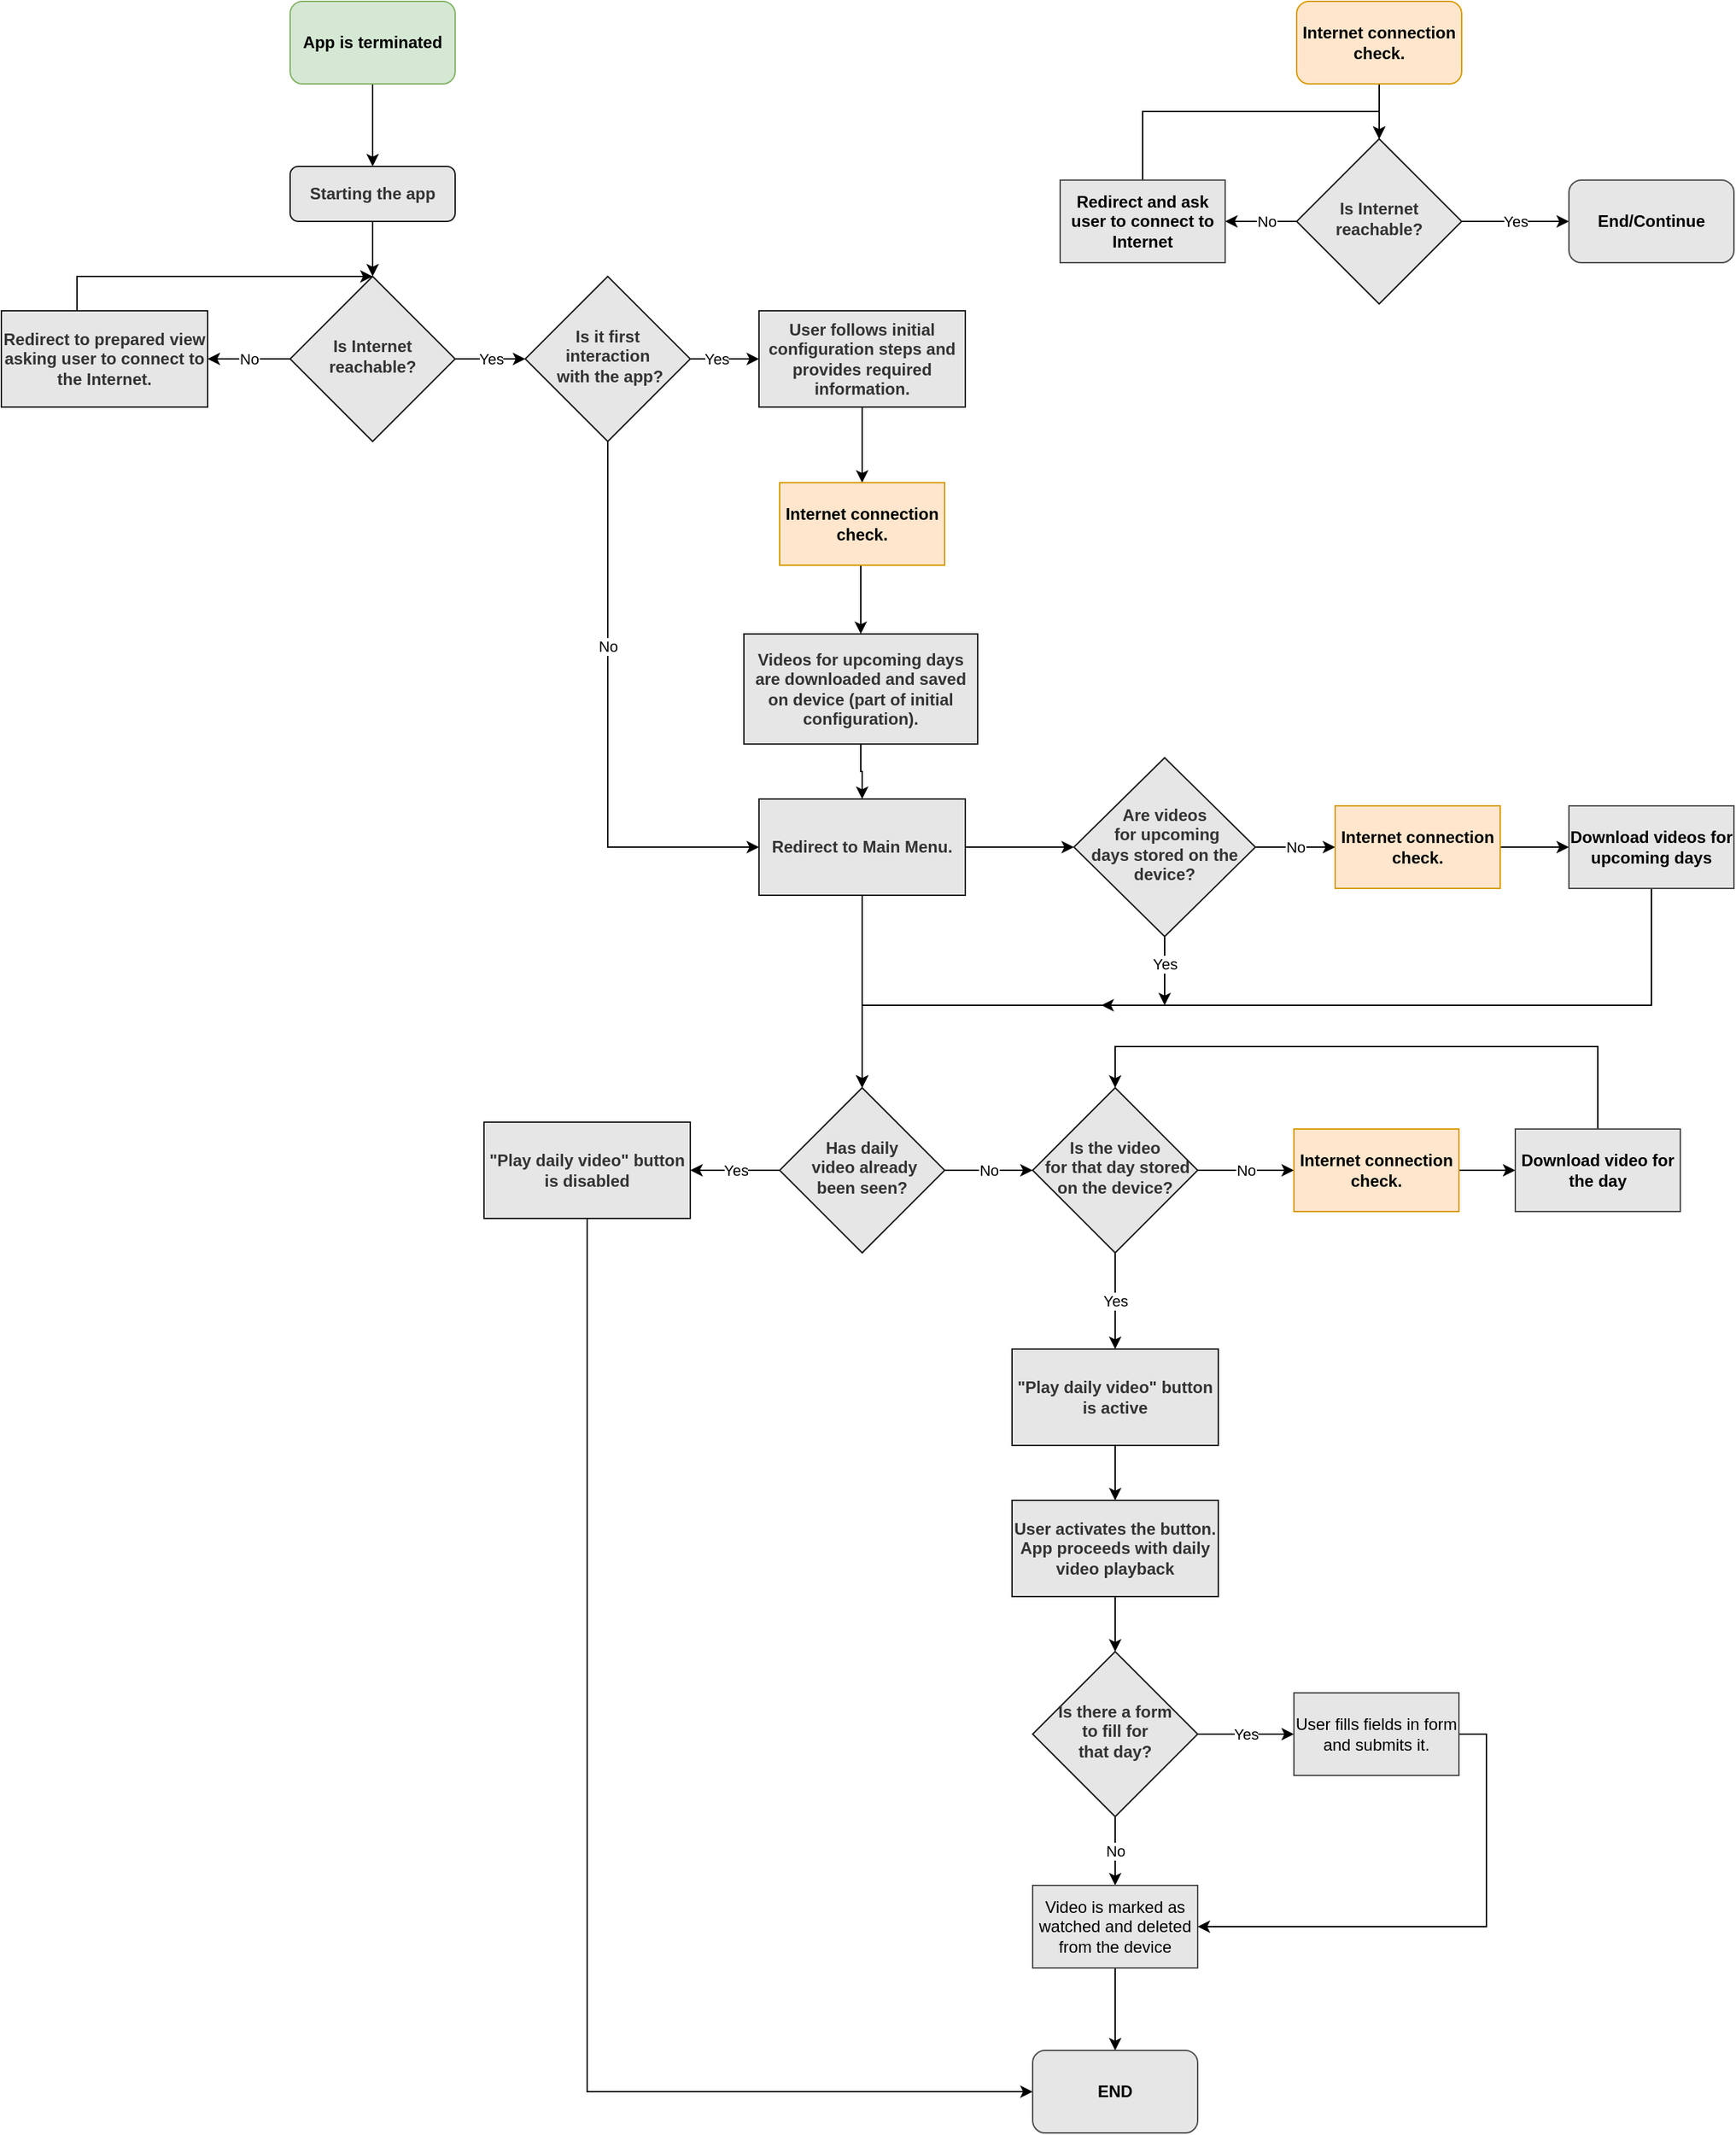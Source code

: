 <mxfile version="15.4.0" type="device"><diagram id="C5RBs43oDa-KdzZeNtuy" name="Page-1"><mxGraphModel dx="595" dy="822" grid="1" gridSize="10" guides="1" tooltips="1" connect="1" arrows="1" fold="1" page="1" pageScale="1" pageWidth="827" pageHeight="1169" math="0" shadow="0"><root><mxCell id="WIyWlLk6GJQsqaUBKTNV-0"/><mxCell id="WIyWlLk6GJQsqaUBKTNV-1" parent="WIyWlLk6GJQsqaUBKTNV-0"/><mxCell id="ra0XlHa8dURYZp0XqzB4-2" style="edgeStyle=orthogonalEdgeStyle;rounded=0;orthogonalLoop=1;jettySize=auto;html=1;exitX=0.5;exitY=1;exitDx=0;exitDy=0;entryX=0.5;entryY=0;entryDx=0;entryDy=0;" parent="WIyWlLk6GJQsqaUBKTNV-1" source="ra0XlHa8dURYZp0XqzB4-0" target="ra0XlHa8dURYZp0XqzB4-1" edge="1"><mxGeometry relative="1" as="geometry"/></mxCell><mxCell id="ra0XlHa8dURYZp0XqzB4-0" value="&lt;b&gt;App is terminated&lt;/b&gt;" style="rounded=1;whiteSpace=wrap;html=1;fillColor=#d5e8d4;strokeColor=#82b366;" parent="WIyWlLk6GJQsqaUBKTNV-1" vertex="1"><mxGeometry x="1070" width="120" height="60" as="geometry"/></mxCell><mxCell id="ra0XlHa8dURYZp0XqzB4-12" style="edgeStyle=orthogonalEdgeStyle;rounded=0;orthogonalLoop=1;jettySize=auto;html=1;exitX=0.5;exitY=1;exitDx=0;exitDy=0;entryX=0.5;entryY=0;entryDx=0;entryDy=0;" parent="WIyWlLk6GJQsqaUBKTNV-1" source="ra0XlHa8dURYZp0XqzB4-1" target="ra0XlHa8dURYZp0XqzB4-11" edge="1"><mxGeometry relative="1" as="geometry"/></mxCell><mxCell id="ra0XlHa8dURYZp0XqzB4-1" value="&lt;b&gt;Starting the app&lt;/b&gt;" style="rounded=1;whiteSpace=wrap;html=1;fontSize=12;glass=0;strokeWidth=1;shadow=0;fillColor=#E6E6E6;fontColor=#333333;strokeColor=#1A1A1A;" parent="WIyWlLk6GJQsqaUBKTNV-1" vertex="1"><mxGeometry x="1070" y="120" width="120" height="40" as="geometry"/></mxCell><mxCell id="ra0XlHa8dURYZp0XqzB4-13" value="Yes" style="edgeStyle=orthogonalEdgeStyle;rounded=0;orthogonalLoop=1;jettySize=auto;html=1;exitX=1;exitY=0.5;exitDx=0;exitDy=0;entryX=0;entryY=0.5;entryDx=0;entryDy=0;" parent="WIyWlLk6GJQsqaUBKTNV-1" source="ra0XlHa8dURYZp0XqzB4-11" target="ra0XlHa8dURYZp0XqzB4-19" edge="1"><mxGeometry relative="1" as="geometry"><mxPoint x="1300" y="260" as="targetPoint"/></mxGeometry></mxCell><mxCell id="ra0XlHa8dURYZp0XqzB4-14" value="No" style="edgeStyle=orthogonalEdgeStyle;rounded=0;orthogonalLoop=1;jettySize=auto;html=1;exitX=0;exitY=0.5;exitDx=0;exitDy=0;entryX=1;entryY=0.5;entryDx=0;entryDy=0;" parent="WIyWlLk6GJQsqaUBKTNV-1" source="ra0XlHa8dURYZp0XqzB4-11" target="ra0XlHa8dURYZp0XqzB4-15" edge="1"><mxGeometry relative="1" as="geometry"><mxPoint x="950" y="260" as="targetPoint"/></mxGeometry></mxCell><mxCell id="ra0XlHa8dURYZp0XqzB4-11" value="&lt;b&gt;Is Internet reachable?&lt;/b&gt;" style="rhombus;whiteSpace=wrap;html=1;shadow=0;fontFamily=Helvetica;fontSize=12;align=center;strokeWidth=1;spacing=6;spacingTop=-4;fillColor=#E6E6E6;fontColor=#333333;strokeColor=#1A1A1A;" parent="WIyWlLk6GJQsqaUBKTNV-1" vertex="1"><mxGeometry x="1070" y="200" width="120" height="120" as="geometry"/></mxCell><mxCell id="ra0XlHa8dURYZp0XqzB4-18" style="edgeStyle=orthogonalEdgeStyle;rounded=0;orthogonalLoop=1;jettySize=auto;html=1;exitX=0.5;exitY=0;exitDx=0;exitDy=0;entryX=0.5;entryY=0;entryDx=0;entryDy=0;" parent="WIyWlLk6GJQsqaUBKTNV-1" source="ra0XlHa8dURYZp0XqzB4-15" target="ra0XlHa8dURYZp0XqzB4-11" edge="1"><mxGeometry relative="1" as="geometry"><Array as="points"><mxPoint x="915" y="200"/></Array></mxGeometry></mxCell><mxCell id="ra0XlHa8dURYZp0XqzB4-15" value="&lt;b&gt;Redirect to prepared view asking user to connect to the Internet.&lt;br&gt;&lt;/b&gt;" style="rounded=0;whiteSpace=wrap;html=1;fillColor=#E6E6E6;fontColor=#333333;strokeColor=#1A1A1A;" parent="WIyWlLk6GJQsqaUBKTNV-1" vertex="1"><mxGeometry x="860" y="225" width="150" height="70" as="geometry"/></mxCell><mxCell id="ra0XlHa8dURYZp0XqzB4-20" value="Yes" style="edgeStyle=orthogonalEdgeStyle;rounded=0;orthogonalLoop=1;jettySize=auto;html=1;exitX=1;exitY=0.5;exitDx=0;exitDy=0;entryX=0;entryY=0.5;entryDx=0;entryDy=0;" parent="WIyWlLk6GJQsqaUBKTNV-1" source="ra0XlHa8dURYZp0XqzB4-19" target="ra0XlHa8dURYZp0XqzB4-23" edge="1"><mxGeometry x="-0.24" relative="1" as="geometry"><mxPoint x="1451" y="260" as="targetPoint"/><Array as="points"><mxPoint x="1390" y="260"/><mxPoint x="1390" y="260"/></Array><mxPoint as="offset"/></mxGeometry></mxCell><mxCell id="ra0XlHa8dURYZp0XqzB4-21" value="No" style="edgeStyle=orthogonalEdgeStyle;rounded=0;orthogonalLoop=1;jettySize=auto;html=1;exitX=0.5;exitY=1;exitDx=0;exitDy=0;entryX=0;entryY=0.5;entryDx=0;entryDy=0;" parent="WIyWlLk6GJQsqaUBKTNV-1" source="ra0XlHa8dURYZp0XqzB4-19" target="ra0XlHa8dURYZp0XqzB4-46" edge="1"><mxGeometry x="-0.266" relative="1" as="geometry"><mxPoint x="1301" y="400" as="targetPoint"/><mxPoint as="offset"/></mxGeometry></mxCell><mxCell id="ra0XlHa8dURYZp0XqzB4-19" value="&lt;b&gt;Is it first interaction&lt;br&gt;&amp;nbsp;with the app?&lt;/b&gt;" style="rhombus;whiteSpace=wrap;html=1;shadow=0;fontFamily=Helvetica;fontSize=12;align=center;strokeWidth=1;spacing=6;spacingTop=-4;fillColor=#E6E6E6;fontColor=#333333;strokeColor=#1A1A1A;" parent="WIyWlLk6GJQsqaUBKTNV-1" vertex="1"><mxGeometry x="1241" y="200" width="120" height="120" as="geometry"/></mxCell><mxCell id="ra0XlHa8dURYZp0XqzB4-28" style="edgeStyle=orthogonalEdgeStyle;rounded=0;orthogonalLoop=1;jettySize=auto;html=1;exitX=0.5;exitY=1;exitDx=0;exitDy=0;entryX=0.5;entryY=0;entryDx=0;entryDy=0;" parent="WIyWlLk6GJQsqaUBKTNV-1" source="ra0XlHa8dURYZp0XqzB4-23" target="ra0XlHa8dURYZp0XqzB4-81" edge="1"><mxGeometry relative="1" as="geometry"><mxPoint x="1486" y="370" as="targetPoint"/></mxGeometry></mxCell><mxCell id="ra0XlHa8dURYZp0XqzB4-23" value="&lt;b&gt;User follows initial configuration steps and provides required information.&lt;br&gt;&lt;/b&gt;" style="rounded=0;whiteSpace=wrap;html=1;fillColor=#E6E6E6;fontColor=#333333;strokeColor=#1A1A1A;" parent="WIyWlLk6GJQsqaUBKTNV-1" vertex="1"><mxGeometry x="1411" y="225" width="150" height="70" as="geometry"/></mxCell><mxCell id="ra0XlHa8dURYZp0XqzB4-44" style="edgeStyle=orthogonalEdgeStyle;rounded=0;orthogonalLoop=1;jettySize=auto;html=1;exitX=0.5;exitY=1;exitDx=0;exitDy=0;entryX=0.5;entryY=0;entryDx=0;entryDy=0;" parent="WIyWlLk6GJQsqaUBKTNV-1" source="ra0XlHa8dURYZp0XqzB4-25" target="ra0XlHa8dURYZp0XqzB4-46" edge="1"><mxGeometry relative="1" as="geometry"><mxPoint x="1486" y="620" as="targetPoint"/></mxGeometry></mxCell><mxCell id="ra0XlHa8dURYZp0XqzB4-25" value="&lt;b&gt;Videos for upcoming days are downloaded and saved on device (part of initial configuration).&lt;/b&gt;" style="rounded=0;whiteSpace=wrap;html=1;fillColor=#E6E6E6;fontColor=#333333;strokeColor=#1A1A1A;" parent="WIyWlLk6GJQsqaUBKTNV-1" vertex="1"><mxGeometry x="1400" y="460" width="170" height="80" as="geometry"/></mxCell><mxCell id="ra0XlHa8dURYZp0XqzB4-43" style="edgeStyle=orthogonalEdgeStyle;rounded=0;orthogonalLoop=1;jettySize=auto;html=1;exitX=0.5;exitY=1;exitDx=0;exitDy=0;entryX=0.5;entryY=0;entryDx=0;entryDy=0;" parent="WIyWlLk6GJQsqaUBKTNV-1" source="ra0XlHa8dURYZp0XqzB4-40" target="ra0XlHa8dURYZp0XqzB4-42" edge="1"><mxGeometry relative="1" as="geometry"/></mxCell><mxCell id="ra0XlHa8dURYZp0XqzB4-40" value="&lt;b&gt;Internet connection check.&lt;/b&gt;" style="rounded=1;whiteSpace=wrap;html=1;fillColor=#ffe6cc;strokeColor=#d79b00;" parent="WIyWlLk6GJQsqaUBKTNV-1" vertex="1"><mxGeometry x="1802" width="120" height="60" as="geometry"/></mxCell><mxCell id="ra0XlHa8dURYZp0XqzB4-62" value="No" style="edgeStyle=orthogonalEdgeStyle;rounded=0;orthogonalLoop=1;jettySize=auto;html=1;exitX=0;exitY=0.5;exitDx=0;exitDy=0;entryX=1;entryY=0.5;entryDx=0;entryDy=0;" parent="WIyWlLk6GJQsqaUBKTNV-1" source="ra0XlHa8dURYZp0XqzB4-42" target="ra0XlHa8dURYZp0XqzB4-63" edge="1"><mxGeometry x="-0.154" relative="1" as="geometry"><mxPoint x="1721" y="160.333" as="targetPoint"/><Array as="points"><mxPoint x="1802" y="160"/><mxPoint x="1802" y="160"/></Array><mxPoint as="offset"/></mxGeometry></mxCell><mxCell id="ra0XlHa8dURYZp0XqzB4-67" value="Yes" style="edgeStyle=orthogonalEdgeStyle;rounded=0;orthogonalLoop=1;jettySize=auto;html=1;exitX=1;exitY=0.5;exitDx=0;exitDy=0;entryX=0;entryY=0.5;entryDx=0;entryDy=0;" parent="WIyWlLk6GJQsqaUBKTNV-1" source="ra0XlHa8dURYZp0XqzB4-42" target="ra0XlHa8dURYZp0XqzB4-68" edge="1"><mxGeometry relative="1" as="geometry"><mxPoint x="1971" y="160" as="targetPoint"/></mxGeometry></mxCell><mxCell id="ra0XlHa8dURYZp0XqzB4-42" value="&lt;b&gt;Is Internet reachable?&lt;/b&gt;" style="rhombus;whiteSpace=wrap;html=1;shadow=0;fontFamily=Helvetica;fontSize=12;align=center;strokeWidth=1;spacing=6;spacingTop=-4;fillColor=#E6E6E6;fontColor=#333333;strokeColor=#1A1A1A;" parent="WIyWlLk6GJQsqaUBKTNV-1" vertex="1"><mxGeometry x="1802" y="100" width="120" height="120" as="geometry"/></mxCell><mxCell id="ra0XlHa8dURYZp0XqzB4-49" style="edgeStyle=orthogonalEdgeStyle;rounded=0;orthogonalLoop=1;jettySize=auto;html=1;exitX=0.5;exitY=1;exitDx=0;exitDy=0;entryX=0.5;entryY=0;entryDx=0;entryDy=0;" parent="WIyWlLk6GJQsqaUBKTNV-1" source="ra0XlHa8dURYZp0XqzB4-46" target="ra0XlHa8dURYZp0XqzB4-51" edge="1"><mxGeometry relative="1" as="geometry"><mxPoint x="1486" y="800" as="targetPoint"/></mxGeometry></mxCell><mxCell id="ra0XlHa8dURYZp0XqzB4-91" style="edgeStyle=orthogonalEdgeStyle;rounded=0;orthogonalLoop=1;jettySize=auto;html=1;exitX=1;exitY=0.5;exitDx=0;exitDy=0;entryX=0;entryY=0.5;entryDx=0;entryDy=0;" parent="WIyWlLk6GJQsqaUBKTNV-1" source="ra0XlHa8dURYZp0XqzB4-46" target="ra0XlHa8dURYZp0XqzB4-94" edge="1"><mxGeometry relative="1" as="geometry"><mxPoint x="1680" y="615" as="targetPoint"/></mxGeometry></mxCell><mxCell id="ra0XlHa8dURYZp0XqzB4-46" value="&lt;b&gt;Redirect to Main Menu.&lt;br&gt;&lt;/b&gt;" style="rounded=0;whiteSpace=wrap;html=1;fillColor=#E6E6E6;fontColor=#333333;strokeColor=#1A1A1A;" parent="WIyWlLk6GJQsqaUBKTNV-1" vertex="1"><mxGeometry x="1411" y="580" width="150" height="70" as="geometry"/></mxCell><mxCell id="ra0XlHa8dURYZp0XqzB4-52" value="Yes" style="edgeStyle=orthogonalEdgeStyle;rounded=0;orthogonalLoop=1;jettySize=auto;html=1;exitX=0;exitY=0.5;exitDx=0;exitDy=0;entryX=1;entryY=0.5;entryDx=0;entryDy=0;" parent="WIyWlLk6GJQsqaUBKTNV-1" source="ra0XlHa8dURYZp0XqzB4-51" target="ra0XlHa8dURYZp0XqzB4-53" edge="1"><mxGeometry relative="1" as="geometry"><mxPoint x="1360" y="850" as="targetPoint"/></mxGeometry></mxCell><mxCell id="ra0XlHa8dURYZp0XqzB4-54" value="No" style="edgeStyle=orthogonalEdgeStyle;rounded=0;orthogonalLoop=1;jettySize=auto;html=1;exitX=1;exitY=0.5;exitDx=0;exitDy=0;entryX=0;entryY=0.5;entryDx=0;entryDy=0;" parent="WIyWlLk6GJQsqaUBKTNV-1" source="ra0XlHa8dURYZp0XqzB4-51" target="ra0XlHa8dURYZp0XqzB4-56" edge="1"><mxGeometry relative="1" as="geometry"><mxPoint x="1630" y="850" as="targetPoint"/></mxGeometry></mxCell><mxCell id="ra0XlHa8dURYZp0XqzB4-51" value="&lt;b&gt;Has daily&lt;br&gt;&amp;nbsp;video already been seen?&lt;/b&gt;" style="rhombus;whiteSpace=wrap;html=1;shadow=0;fontFamily=Helvetica;fontSize=12;align=center;strokeWidth=1;spacing=6;spacingTop=-4;fillColor=#E6E6E6;fontColor=#333333;strokeColor=#1A1A1A;" parent="WIyWlLk6GJQsqaUBKTNV-1" vertex="1"><mxGeometry x="1426" y="790" width="120" height="120" as="geometry"/></mxCell><mxCell id="ra0XlHa8dURYZp0XqzB4-120" style="edgeStyle=orthogonalEdgeStyle;rounded=0;orthogonalLoop=1;jettySize=auto;html=1;exitX=0.5;exitY=1;exitDx=0;exitDy=0;entryX=0;entryY=0.5;entryDx=0;entryDy=0;verticalAlign=middle;" parent="WIyWlLk6GJQsqaUBKTNV-1" source="ra0XlHa8dURYZp0XqzB4-53" target="ra0XlHa8dURYZp0XqzB4-118" edge="1"><mxGeometry relative="1" as="geometry"/></mxCell><mxCell id="ra0XlHa8dURYZp0XqzB4-53" value="&lt;b&gt;&quot;Play daily video&quot; button is disabled&lt;br&gt;&lt;/b&gt;" style="rounded=0;whiteSpace=wrap;html=1;fillColor=#E6E6E6;fontColor=#333333;strokeColor=#1A1A1A;" parent="WIyWlLk6GJQsqaUBKTNV-1" vertex="1"><mxGeometry x="1211" y="815" width="150" height="70" as="geometry"/></mxCell><mxCell id="ra0XlHa8dURYZp0XqzB4-59" value="Yes" style="edgeStyle=orthogonalEdgeStyle;rounded=0;orthogonalLoop=1;jettySize=auto;html=1;exitX=0.5;exitY=1;exitDx=0;exitDy=0;entryX=0.5;entryY=0;entryDx=0;entryDy=0;" parent="WIyWlLk6GJQsqaUBKTNV-1" source="ra0XlHa8dURYZp0XqzB4-56" target="ra0XlHa8dURYZp0XqzB4-58" edge="1"><mxGeometry relative="1" as="geometry"/></mxCell><mxCell id="ra0XlHa8dURYZp0XqzB4-60" value="No" style="edgeStyle=orthogonalEdgeStyle;rounded=0;orthogonalLoop=1;jettySize=auto;html=1;exitX=1;exitY=0.5;exitDx=0;exitDy=0;entryX=0;entryY=0.5;entryDx=0;entryDy=0;" parent="WIyWlLk6GJQsqaUBKTNV-1" source="ra0XlHa8dURYZp0XqzB4-56" target="ra0XlHa8dURYZp0XqzB4-82" edge="1"><mxGeometry relative="1" as="geometry"><mxPoint x="1800" y="850" as="targetPoint"/></mxGeometry></mxCell><mxCell id="ra0XlHa8dURYZp0XqzB4-56" value="&lt;b&gt;Is the video&lt;br&gt;&amp;nbsp;for that day stored on the device?&lt;/b&gt;" style="rhombus;whiteSpace=wrap;html=1;shadow=0;fontFamily=Helvetica;fontSize=12;align=center;strokeWidth=1;spacing=6;spacingTop=-4;fillColor=#E6E6E6;fontColor=#333333;strokeColor=#1A1A1A;" parent="WIyWlLk6GJQsqaUBKTNV-1" vertex="1"><mxGeometry x="1610" y="790" width="120" height="120" as="geometry"/></mxCell><mxCell id="ra0XlHa8dURYZp0XqzB4-109" style="edgeStyle=orthogonalEdgeStyle;rounded=0;orthogonalLoop=1;jettySize=auto;html=1;exitX=0.5;exitY=1;exitDx=0;exitDy=0;entryX=0.5;entryY=0;entryDx=0;entryDy=0;verticalAlign=middle;" parent="WIyWlLk6GJQsqaUBKTNV-1" source="ra0XlHa8dURYZp0XqzB4-58" target="ra0XlHa8dURYZp0XqzB4-108" edge="1"><mxGeometry relative="1" as="geometry"/></mxCell><mxCell id="ra0XlHa8dURYZp0XqzB4-58" value="&lt;b&gt;&quot;Play daily video&quot; button is active&lt;br&gt;&lt;/b&gt;" style="rounded=0;whiteSpace=wrap;html=1;fillColor=#E6E6E6;fontColor=#333333;strokeColor=#1A1A1A;" parent="WIyWlLk6GJQsqaUBKTNV-1" vertex="1"><mxGeometry x="1595" y="980" width="150" height="70" as="geometry"/></mxCell><mxCell id="pwXVSONYCmaxYOlVkH9l-1" style="edgeStyle=orthogonalEdgeStyle;rounded=0;orthogonalLoop=1;jettySize=auto;html=1;exitX=0.5;exitY=0;exitDx=0;exitDy=0;entryX=0.5;entryY=0;entryDx=0;entryDy=0;" edge="1" parent="WIyWlLk6GJQsqaUBKTNV-1" source="ra0XlHa8dURYZp0XqzB4-63" target="ra0XlHa8dURYZp0XqzB4-42"><mxGeometry relative="1" as="geometry"><Array as="points"><mxPoint x="1690" y="80"/><mxPoint x="1862" y="80"/></Array></mxGeometry></mxCell><mxCell id="ra0XlHa8dURYZp0XqzB4-63" value="&lt;b&gt;Redirect and ask user to connect to Internet&lt;/b&gt;" style="rounded=0;whiteSpace=wrap;html=1;fillColor=#E6E6E6;strokeColor=#4D4D4D;" parent="WIyWlLk6GJQsqaUBKTNV-1" vertex="1"><mxGeometry x="1630" y="130" width="120" height="60" as="geometry"/></mxCell><mxCell id="ra0XlHa8dURYZp0XqzB4-68" value="&lt;b&gt;End/Continue&lt;/b&gt;" style="rounded=1;whiteSpace=wrap;html=1;strokeColor=#4D4D4D;fillColor=#E6E6E6;" parent="WIyWlLk6GJQsqaUBKTNV-1" vertex="1"><mxGeometry x="2000" y="130" width="120" height="60" as="geometry"/></mxCell><mxCell id="ra0XlHa8dURYZp0XqzB4-106" style="edgeStyle=orthogonalEdgeStyle;rounded=0;orthogonalLoop=1;jettySize=auto;html=1;exitX=0.5;exitY=1;exitDx=0;exitDy=0;entryX=0.5;entryY=0;entryDx=0;entryDy=0;verticalAlign=middle;" parent="WIyWlLk6GJQsqaUBKTNV-1" source="ra0XlHa8dURYZp0XqzB4-81" target="ra0XlHa8dURYZp0XqzB4-25" edge="1"><mxGeometry relative="1" as="geometry"><Array as="points"><mxPoint x="1485" y="410"/></Array></mxGeometry></mxCell><mxCell id="ra0XlHa8dURYZp0XqzB4-81" value="&lt;b&gt;Internet connection check.&lt;/b&gt;" style="rounded=0;whiteSpace=wrap;html=1;fillColor=#ffe6cc;strokeColor=#d79b00;" parent="WIyWlLk6GJQsqaUBKTNV-1" vertex="1"><mxGeometry x="1426" y="350" width="120" height="60" as="geometry"/></mxCell><mxCell id="ra0XlHa8dURYZp0XqzB4-86" style="edgeStyle=orthogonalEdgeStyle;rounded=0;orthogonalLoop=1;jettySize=auto;html=1;exitX=1;exitY=0.5;exitDx=0;exitDy=0;entryX=0;entryY=0.5;entryDx=0;entryDy=0;" parent="WIyWlLk6GJQsqaUBKTNV-1" source="ra0XlHa8dURYZp0XqzB4-82" target="ra0XlHa8dURYZp0XqzB4-85" edge="1"><mxGeometry relative="1" as="geometry"/></mxCell><mxCell id="ra0XlHa8dURYZp0XqzB4-82" value="&lt;b&gt;Internet connection check.&lt;/b&gt;" style="rounded=0;whiteSpace=wrap;html=1;fillColor=#ffe6cc;strokeColor=#d79b00;" parent="WIyWlLk6GJQsqaUBKTNV-1" vertex="1"><mxGeometry x="1800" y="820" width="120" height="60" as="geometry"/></mxCell><mxCell id="ra0XlHa8dURYZp0XqzB4-89" style="edgeStyle=orthogonalEdgeStyle;rounded=0;orthogonalLoop=1;jettySize=auto;html=1;exitX=0.5;exitY=0;exitDx=0;exitDy=0;entryX=0.5;entryY=0;entryDx=0;entryDy=0;" parent="WIyWlLk6GJQsqaUBKTNV-1" source="ra0XlHa8dURYZp0XqzB4-85" target="ra0XlHa8dURYZp0XqzB4-56" edge="1"><mxGeometry relative="1" as="geometry"><Array as="points"><mxPoint x="2021" y="760"/><mxPoint x="1670" y="760"/></Array></mxGeometry></mxCell><mxCell id="ra0XlHa8dURYZp0XqzB4-85" value="Download video for the day" style="rounded=0;whiteSpace=wrap;html=1;strokeColor=#4D4D4D;fillColor=#E6E6E6;fontStyle=1" parent="WIyWlLk6GJQsqaUBKTNV-1" vertex="1"><mxGeometry x="1961" y="820" width="120" height="60" as="geometry"/></mxCell><mxCell id="ra0XlHa8dURYZp0XqzB4-97" value="No" style="edgeStyle=orthogonalEdgeStyle;rounded=0;orthogonalLoop=1;jettySize=auto;html=1;exitX=1;exitY=0.5;exitDx=0;exitDy=0;entryX=0;entryY=0.5;entryDx=0;entryDy=0;" parent="WIyWlLk6GJQsqaUBKTNV-1" source="ra0XlHa8dURYZp0XqzB4-94" target="ra0XlHa8dURYZp0XqzB4-98" edge="1"><mxGeometry relative="1" as="geometry"><mxPoint x="1840" y="615.333" as="targetPoint"/></mxGeometry></mxCell><mxCell id="ra0XlHa8dURYZp0XqzB4-103" value="Yes" style="edgeStyle=orthogonalEdgeStyle;rounded=0;orthogonalLoop=1;jettySize=auto;html=1;exitX=0.5;exitY=1;exitDx=0;exitDy=0;verticalAlign=middle;" parent="WIyWlLk6GJQsqaUBKTNV-1" source="ra0XlHa8dURYZp0XqzB4-94" edge="1"><mxGeometry x="-0.2" relative="1" as="geometry"><mxPoint x="1706" y="730" as="targetPoint"/><mxPoint as="offset"/></mxGeometry></mxCell><mxCell id="ra0XlHa8dURYZp0XqzB4-94" value="&lt;b&gt;Are videos&lt;br&gt;&amp;nbsp;for upcoming &lt;br&gt;days stored on the device?&lt;/b&gt;" style="rhombus;whiteSpace=wrap;html=1;shadow=0;fontFamily=Helvetica;fontSize=12;align=center;strokeWidth=1;spacing=6;spacingTop=-4;fillColor=#E6E6E6;fontColor=#333333;strokeColor=#1A1A1A;" parent="WIyWlLk6GJQsqaUBKTNV-1" vertex="1"><mxGeometry x="1640" y="550" width="132" height="130" as="geometry"/></mxCell><mxCell id="ra0XlHa8dURYZp0XqzB4-101" style="edgeStyle=orthogonalEdgeStyle;rounded=0;orthogonalLoop=1;jettySize=auto;html=1;exitX=1;exitY=0.5;exitDx=0;exitDy=0;entryX=0;entryY=0.5;entryDx=0;entryDy=0;" parent="WIyWlLk6GJQsqaUBKTNV-1" source="ra0XlHa8dURYZp0XqzB4-98" target="ra0XlHa8dURYZp0XqzB4-100" edge="1"><mxGeometry relative="1" as="geometry"/></mxCell><mxCell id="ra0XlHa8dURYZp0XqzB4-98" value="&lt;b&gt;Internet connection check.&lt;/b&gt;" style="rounded=0;whiteSpace=wrap;html=1;fillColor=#ffe6cc;strokeColor=#d79b00;" parent="WIyWlLk6GJQsqaUBKTNV-1" vertex="1"><mxGeometry x="1830" y="585" width="120" height="60" as="geometry"/></mxCell><mxCell id="ra0XlHa8dURYZp0XqzB4-102" style="edgeStyle=orthogonalEdgeStyle;rounded=0;orthogonalLoop=1;jettySize=auto;html=1;exitX=0.5;exitY=1;exitDx=0;exitDy=0;entryX=0.5;entryY=0;entryDx=0;entryDy=0;" parent="WIyWlLk6GJQsqaUBKTNV-1" source="ra0XlHa8dURYZp0XqzB4-100" target="ra0XlHa8dURYZp0XqzB4-51" edge="1"><mxGeometry relative="1" as="geometry"><Array as="points"><mxPoint x="2060" y="730"/><mxPoint x="1486" y="730"/></Array></mxGeometry></mxCell><mxCell id="ra0XlHa8dURYZp0XqzB4-100" value="&lt;b&gt;Download videos for upcoming days&lt;/b&gt;" style="rounded=0;whiteSpace=wrap;html=1;strokeColor=#4D4D4D;fillColor=#E6E6E6;" parent="WIyWlLk6GJQsqaUBKTNV-1" vertex="1"><mxGeometry x="2000" y="585" width="120" height="60" as="geometry"/></mxCell><mxCell id="ra0XlHa8dURYZp0XqzB4-105" value="" style="endArrow=classic;html=1;verticalAlign=middle;" parent="WIyWlLk6GJQsqaUBKTNV-1" edge="1"><mxGeometry width="50" height="50" relative="1" as="geometry"><mxPoint x="1700" y="730" as="sourcePoint"/><mxPoint x="1660" y="730" as="targetPoint"/></mxGeometry></mxCell><mxCell id="ra0XlHa8dURYZp0XqzB4-111" style="edgeStyle=orthogonalEdgeStyle;rounded=0;orthogonalLoop=1;jettySize=auto;html=1;exitX=0.5;exitY=1;exitDx=0;exitDy=0;entryX=0.5;entryY=0;entryDx=0;entryDy=0;verticalAlign=middle;" parent="WIyWlLk6GJQsqaUBKTNV-1" source="ra0XlHa8dURYZp0XqzB4-108" target="ra0XlHa8dURYZp0XqzB4-110" edge="1"><mxGeometry relative="1" as="geometry"/></mxCell><mxCell id="ra0XlHa8dURYZp0XqzB4-108" value="&lt;b&gt;User activates the button.&lt;br&gt;App proceeds with daily video playback&lt;br&gt;&lt;/b&gt;" style="rounded=0;whiteSpace=wrap;html=1;fillColor=#E6E6E6;fontColor=#333333;strokeColor=#1A1A1A;" parent="WIyWlLk6GJQsqaUBKTNV-1" vertex="1"><mxGeometry x="1595" y="1090" width="150" height="70" as="geometry"/></mxCell><mxCell id="ra0XlHa8dURYZp0XqzB4-114" value="Yes" style="edgeStyle=orthogonalEdgeStyle;rounded=0;orthogonalLoop=1;jettySize=auto;html=1;exitX=1;exitY=0.5;exitDx=0;exitDy=0;verticalAlign=middle;entryX=0;entryY=0.5;entryDx=0;entryDy=0;" parent="WIyWlLk6GJQsqaUBKTNV-1" source="ra0XlHa8dURYZp0XqzB4-110" target="ra0XlHa8dURYZp0XqzB4-115" edge="1"><mxGeometry relative="1" as="geometry"><mxPoint x="1800" y="1260.353" as="targetPoint"/></mxGeometry></mxCell><mxCell id="ra0XlHa8dURYZp0XqzB4-117" value="No" style="edgeStyle=orthogonalEdgeStyle;rounded=0;orthogonalLoop=1;jettySize=auto;html=1;exitX=0.5;exitY=1;exitDx=0;exitDy=0;entryX=0.5;entryY=0;entryDx=0;entryDy=0;verticalAlign=middle;" parent="WIyWlLk6GJQsqaUBKTNV-1" source="ra0XlHa8dURYZp0XqzB4-110" target="ra0XlHa8dURYZp0XqzB4-113" edge="1"><mxGeometry relative="1" as="geometry"/></mxCell><mxCell id="ra0XlHa8dURYZp0XqzB4-110" value="&lt;b&gt;Is there a form&lt;br&gt;to fill for &lt;br&gt;that day?&lt;/b&gt;" style="rhombus;whiteSpace=wrap;html=1;shadow=0;fontFamily=Helvetica;fontSize=12;align=center;strokeWidth=1;spacing=6;spacingTop=-4;fillColor=#E6E6E6;fontColor=#333333;strokeColor=#1A1A1A;" parent="WIyWlLk6GJQsqaUBKTNV-1" vertex="1"><mxGeometry x="1610" y="1200" width="120" height="120" as="geometry"/></mxCell><mxCell id="ra0XlHa8dURYZp0XqzB4-119" style="edgeStyle=orthogonalEdgeStyle;rounded=0;orthogonalLoop=1;jettySize=auto;html=1;exitX=0.5;exitY=1;exitDx=0;exitDy=0;entryX=0.5;entryY=0;entryDx=0;entryDy=0;verticalAlign=middle;" parent="WIyWlLk6GJQsqaUBKTNV-1" source="ra0XlHa8dURYZp0XqzB4-113" target="ra0XlHa8dURYZp0XqzB4-118" edge="1"><mxGeometry relative="1" as="geometry"/></mxCell><mxCell id="ra0XlHa8dURYZp0XqzB4-113" value="Video is marked as watched and deleted from the device" style="rounded=0;whiteSpace=wrap;html=1;strokeColor=#4D4D4D;fillColor=#E6E6E6;" parent="WIyWlLk6GJQsqaUBKTNV-1" vertex="1"><mxGeometry x="1610" y="1370" width="120" height="60" as="geometry"/></mxCell><mxCell id="ra0XlHa8dURYZp0XqzB4-116" style="edgeStyle=orthogonalEdgeStyle;rounded=0;orthogonalLoop=1;jettySize=auto;html=1;exitX=1;exitY=0.5;exitDx=0;exitDy=0;entryX=1;entryY=0.5;entryDx=0;entryDy=0;verticalAlign=middle;" parent="WIyWlLk6GJQsqaUBKTNV-1" source="ra0XlHa8dURYZp0XqzB4-115" target="ra0XlHa8dURYZp0XqzB4-113" edge="1"><mxGeometry relative="1" as="geometry"/></mxCell><mxCell id="ra0XlHa8dURYZp0XqzB4-115" value="User fills fields in form and submits it." style="rounded=0;whiteSpace=wrap;html=1;strokeColor=#4D4D4D;fillColor=#E6E6E6;" parent="WIyWlLk6GJQsqaUBKTNV-1" vertex="1"><mxGeometry x="1800" y="1230" width="120" height="60" as="geometry"/></mxCell><mxCell id="ra0XlHa8dURYZp0XqzB4-118" value="&lt;b&gt;END&lt;/b&gt;" style="rounded=1;whiteSpace=wrap;html=1;strokeColor=#4D4D4D;fillColor=#E6E6E6;" parent="WIyWlLk6GJQsqaUBKTNV-1" vertex="1"><mxGeometry x="1610" y="1490" width="120" height="60" as="geometry"/></mxCell></root></mxGraphModel></diagram></mxfile>